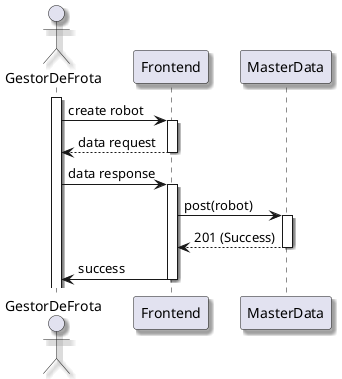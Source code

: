 @startuml

skinparam handwritten false
skinparam monochrome false
skinparam packageStyle rect
skinparam defaultFontName FG Virgil
skinparam shadowing true

actor GestorDeFrota as GestorDeFrota
activate GestorDeFrota
GestorDeFrota -> Frontend: create robot
activate Frontend
Frontend --> GestorDeFrota: data request
deactivate Frontend
GestorDeFrota -> Frontend: data response
activate Frontend
Frontend -> MasterData: post(robot)
activate MasterData
MasterData --> Frontend: 201 (Success)
deactivate MasterData
Frontend -> GestorDeFrota: success
deactivate Frontend

@enduml
